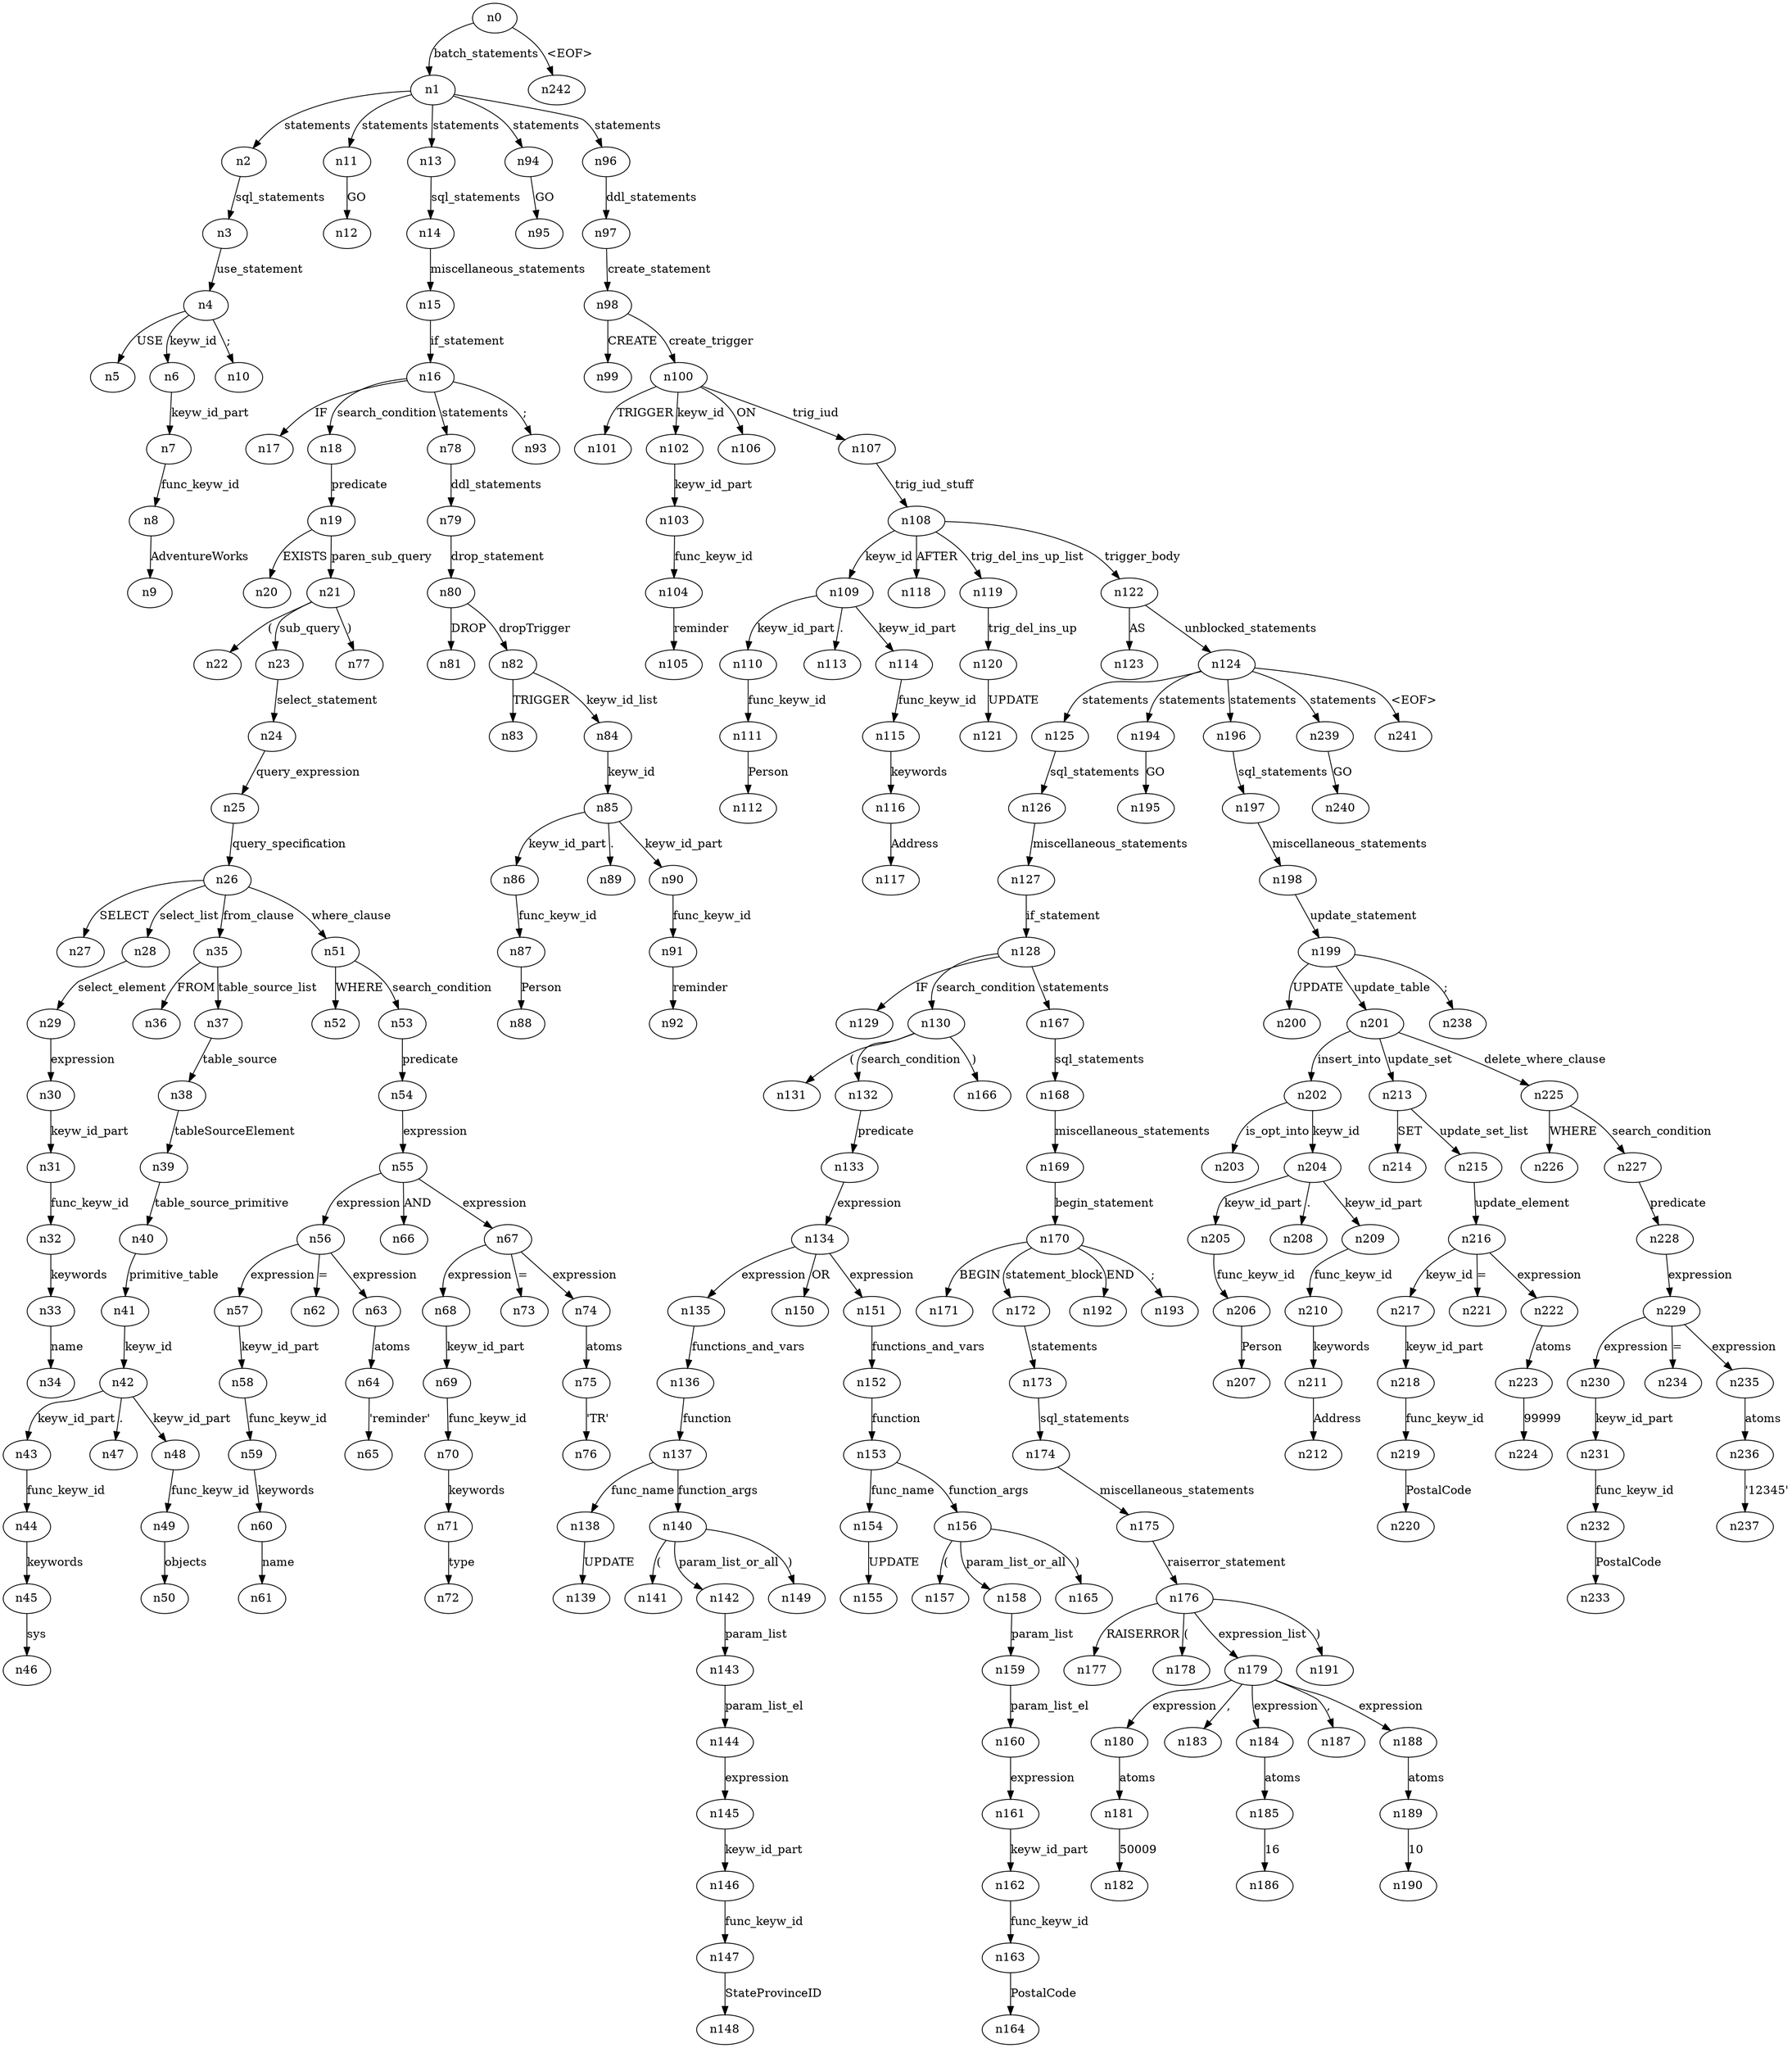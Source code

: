 digraph ParseTree {
  n0 -> n1 [label="batch_statements"];
  n1 -> n2 [label="statements"];
  n2 -> n3 [label="sql_statements"];
  n3 -> n4 [label="use_statement"];
  n4 -> n5 [label="USE"];
  n4 -> n6 [label="keyw_id"];
  n6 -> n7 [label="keyw_id_part"];
  n7 -> n8 [label="func_keyw_id"];
  n8 -> n9 [label="AdventureWorks"];
  n4 -> n10 [label=";"];
  n1 -> n11 [label="statements"];
  n11 -> n12 [label="GO"];
  n1 -> n13 [label="statements"];
  n13 -> n14 [label="sql_statements"];
  n14 -> n15 [label="miscellaneous_statements"];
  n15 -> n16 [label="if_statement"];
  n16 -> n17 [label="IF"];
  n16 -> n18 [label="search_condition"];
  n18 -> n19 [label="predicate"];
  n19 -> n20 [label="EXISTS"];
  n19 -> n21 [label="paren_sub_query"];
  n21 -> n22 [label="("];
  n21 -> n23 [label="sub_query"];
  n23 -> n24 [label="select_statement"];
  n24 -> n25 [label="query_expression"];
  n25 -> n26 [label="query_specification"];
  n26 -> n27 [label="SELECT"];
  n26 -> n28 [label="select_list"];
  n28 -> n29 [label="select_element"];
  n29 -> n30 [label="expression"];
  n30 -> n31 [label="keyw_id_part"];
  n31 -> n32 [label="func_keyw_id"];
  n32 -> n33 [label="keywords"];
  n33 -> n34 [label="name"];
  n26 -> n35 [label="from_clause"];
  n35 -> n36 [label="FROM"];
  n35 -> n37 [label="table_source_list"];
  n37 -> n38 [label="table_source"];
  n38 -> n39 [label="tableSourceElement"];
  n39 -> n40 [label="table_source_primitive"];
  n40 -> n41 [label="primitive_table"];
  n41 -> n42 [label="keyw_id"];
  n42 -> n43 [label="keyw_id_part"];
  n43 -> n44 [label="func_keyw_id"];
  n44 -> n45 [label="keywords"];
  n45 -> n46 [label="sys"];
  n42 -> n47 [label="."];
  n42 -> n48 [label="keyw_id_part"];
  n48 -> n49 [label="func_keyw_id"];
  n49 -> n50 [label="objects"];
  n26 -> n51 [label="where_clause"];
  n51 -> n52 [label="WHERE"];
  n51 -> n53 [label="search_condition"];
  n53 -> n54 [label="predicate"];
  n54 -> n55 [label="expression"];
  n55 -> n56 [label="expression"];
  n56 -> n57 [label="expression"];
  n57 -> n58 [label="keyw_id_part"];
  n58 -> n59 [label="func_keyw_id"];
  n59 -> n60 [label="keywords"];
  n60 -> n61 [label="name"];
  n56 -> n62 [label="="];
  n56 -> n63 [label="expression"];
  n63 -> n64 [label="atoms"];
  n64 -> n65 [label="'reminder'"];
  n55 -> n66 [label="AND"];
  n55 -> n67 [label="expression"];
  n67 -> n68 [label="expression"];
  n68 -> n69 [label="keyw_id_part"];
  n69 -> n70 [label="func_keyw_id"];
  n70 -> n71 [label="keywords"];
  n71 -> n72 [label="type"];
  n67 -> n73 [label="="];
  n67 -> n74 [label="expression"];
  n74 -> n75 [label="atoms"];
  n75 -> n76 [label="'TR'"];
  n21 -> n77 [label=")"];
  n16 -> n78 [label="statements"];
  n78 -> n79 [label="ddl_statements"];
  n79 -> n80 [label="drop_statement"];
  n80 -> n81 [label="DROP"];
  n80 -> n82 [label="dropTrigger"];
  n82 -> n83 [label="TRIGGER"];
  n82 -> n84 [label="keyw_id_list"];
  n84 -> n85 [label="keyw_id"];
  n85 -> n86 [label="keyw_id_part"];
  n86 -> n87 [label="func_keyw_id"];
  n87 -> n88 [label="Person"];
  n85 -> n89 [label="."];
  n85 -> n90 [label="keyw_id_part"];
  n90 -> n91 [label="func_keyw_id"];
  n91 -> n92 [label="reminder"];
  n16 -> n93 [label=";"];
  n1 -> n94 [label="statements"];
  n94 -> n95 [label="GO"];
  n1 -> n96 [label="statements"];
  n96 -> n97 [label="ddl_statements"];
  n97 -> n98 [label="create_statement"];
  n98 -> n99 [label="CREATE"];
  n98 -> n100 [label="create_trigger"];
  n100 -> n101 [label="TRIGGER"];
  n100 -> n102 [label="keyw_id"];
  n102 -> n103 [label="keyw_id_part"];
  n103 -> n104 [label="func_keyw_id"];
  n104 -> n105 [label="reminder"];
  n100 -> n106 [label="ON"];
  n100 -> n107 [label="trig_iud"];
  n107 -> n108 [label="trig_iud_stuff"];
  n108 -> n109 [label="keyw_id"];
  n109 -> n110 [label="keyw_id_part"];
  n110 -> n111 [label="func_keyw_id"];
  n111 -> n112 [label="Person"];
  n109 -> n113 [label="."];
  n109 -> n114 [label="keyw_id_part"];
  n114 -> n115 [label="func_keyw_id"];
  n115 -> n116 [label="keywords"];
  n116 -> n117 [label="Address"];
  n108 -> n118 [label="AFTER"];
  n108 -> n119 [label="trig_del_ins_up_list"];
  n119 -> n120 [label="trig_del_ins_up"];
  n120 -> n121 [label="UPDATE"];
  n108 -> n122 [label="trigger_body"];
  n122 -> n123 [label="AS"];
  n122 -> n124 [label="unblocked_statements"];
  n124 -> n125 [label="statements"];
  n125 -> n126 [label="sql_statements"];
  n126 -> n127 [label="miscellaneous_statements"];
  n127 -> n128 [label="if_statement"];
  n128 -> n129 [label="IF"];
  n128 -> n130 [label="search_condition"];
  n130 -> n131 [label="("];
  n130 -> n132 [label="search_condition"];
  n132 -> n133 [label="predicate"];
  n133 -> n134 [label="expression"];
  n134 -> n135 [label="expression"];
  n135 -> n136 [label="functions_and_vars"];
  n136 -> n137 [label="function"];
  n137 -> n138 [label="func_name"];
  n138 -> n139 [label="UPDATE"];
  n137 -> n140 [label="function_args"];
  n140 -> n141 [label="("];
  n140 -> n142 [label="param_list_or_all"];
  n142 -> n143 [label="param_list"];
  n143 -> n144 [label="param_list_el"];
  n144 -> n145 [label="expression"];
  n145 -> n146 [label="keyw_id_part"];
  n146 -> n147 [label="func_keyw_id"];
  n147 -> n148 [label="StateProvinceID"];
  n140 -> n149 [label=")"];
  n134 -> n150 [label="OR"];
  n134 -> n151 [label="expression"];
  n151 -> n152 [label="functions_and_vars"];
  n152 -> n153 [label="function"];
  n153 -> n154 [label="func_name"];
  n154 -> n155 [label="UPDATE"];
  n153 -> n156 [label="function_args"];
  n156 -> n157 [label="("];
  n156 -> n158 [label="param_list_or_all"];
  n158 -> n159 [label="param_list"];
  n159 -> n160 [label="param_list_el"];
  n160 -> n161 [label="expression"];
  n161 -> n162 [label="keyw_id_part"];
  n162 -> n163 [label="func_keyw_id"];
  n163 -> n164 [label="PostalCode"];
  n156 -> n165 [label=")"];
  n130 -> n166 [label=")"];
  n128 -> n167 [label="statements"];
  n167 -> n168 [label="sql_statements"];
  n168 -> n169 [label="miscellaneous_statements"];
  n169 -> n170 [label="begin_statement"];
  n170 -> n171 [label="BEGIN"];
  n170 -> n172 [label="statement_block"];
  n172 -> n173 [label="statements"];
  n173 -> n174 [label="sql_statements"];
  n174 -> n175 [label="miscellaneous_statements"];
  n175 -> n176 [label="raiserror_statement"];
  n176 -> n177 [label="RAISERROR"];
  n176 -> n178 [label="("];
  n176 -> n179 [label="expression_list"];
  n179 -> n180 [label="expression"];
  n180 -> n181 [label="atoms"];
  n181 -> n182 [label="50009"];
  n179 -> n183 [label=","];
  n179 -> n184 [label="expression"];
  n184 -> n185 [label="atoms"];
  n185 -> n186 [label="16"];
  n179 -> n187 [label=","];
  n179 -> n188 [label="expression"];
  n188 -> n189 [label="atoms"];
  n189 -> n190 [label="10"];
  n176 -> n191 [label=")"];
  n170 -> n192 [label="END"];
  n170 -> n193 [label=";"];
  n124 -> n194 [label="statements"];
  n194 -> n195 [label="GO"];
  n124 -> n196 [label="statements"];
  n196 -> n197 [label="sql_statements"];
  n197 -> n198 [label="miscellaneous_statements"];
  n198 -> n199 [label="update_statement"];
  n199 -> n200 [label="UPDATE"];
  n199 -> n201 [label="update_table"];
  n201 -> n202 [label="insert_into"];
  n202 -> n203 [label="is_opt_into"];
  n202 -> n204 [label="keyw_id"];
  n204 -> n205 [label="keyw_id_part"];
  n205 -> n206 [label="func_keyw_id"];
  n206 -> n207 [label="Person"];
  n204 -> n208 [label="."];
  n204 -> n209 [label="keyw_id_part"];
  n209 -> n210 [label="func_keyw_id"];
  n210 -> n211 [label="keywords"];
  n211 -> n212 [label="Address"];
  n201 -> n213 [label="update_set"];
  n213 -> n214 [label="SET"];
  n213 -> n215 [label="update_set_list"];
  n215 -> n216 [label="update_element"];
  n216 -> n217 [label="keyw_id"];
  n217 -> n218 [label="keyw_id_part"];
  n218 -> n219 [label="func_keyw_id"];
  n219 -> n220 [label="PostalCode"];
  n216 -> n221 [label="="];
  n216 -> n222 [label="expression"];
  n222 -> n223 [label="atoms"];
  n223 -> n224 [label="99999"];
  n201 -> n225 [label="delete_where_clause"];
  n225 -> n226 [label="WHERE"];
  n225 -> n227 [label="search_condition"];
  n227 -> n228 [label="predicate"];
  n228 -> n229 [label="expression"];
  n229 -> n230 [label="expression"];
  n230 -> n231 [label="keyw_id_part"];
  n231 -> n232 [label="func_keyw_id"];
  n232 -> n233 [label="PostalCode"];
  n229 -> n234 [label="="];
  n229 -> n235 [label="expression"];
  n235 -> n236 [label="atoms"];
  n236 -> n237 [label="'12345'"];
  n199 -> n238 [label=";"];
  n124 -> n239 [label="statements"];
  n239 -> n240 [label="GO"];
  n124 -> n241 [label="<EOF>"];
  n0 -> n242 [label="<EOF>"];
}